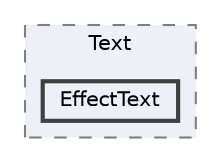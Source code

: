 digraph "002_UI/Text/EffectText"
{
 // LATEX_PDF_SIZE
  bgcolor="transparent";
  edge [fontname=Helvetica,fontsize=10,labelfontname=Helvetica,labelfontsize=10];
  node [fontname=Helvetica,fontsize=10,shape=box,height=0.2,width=0.4];
  compound=true
  subgraph clusterdir_ea24ccb37c228e8b84e042867c1d90a7 {
    graph [ bgcolor="#edf0f7", pencolor="grey50", label="Text", fontname=Helvetica,fontsize=10 style="filled,dashed", URL="dir_ea24ccb37c228e8b84e042867c1d90a7.html",tooltip=""]
  dir_aa26a79a30ce661ccaa7b24aed11b23d [label="EffectText", fillcolor="#edf0f7", color="grey25", style="filled,bold", URL="dir_aa26a79a30ce661ccaa7b24aed11b23d.html",tooltip=""];
  }
}
